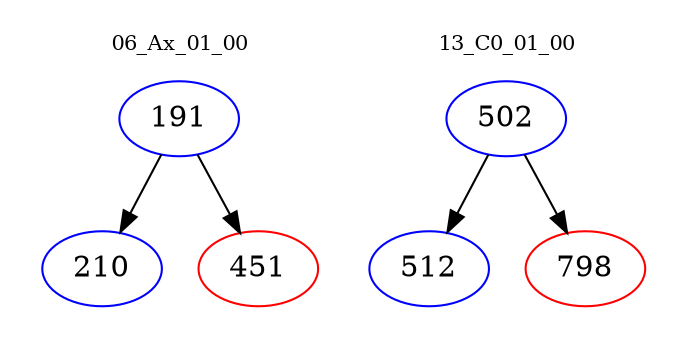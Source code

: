 digraph{
subgraph cluster_0 {
color = white
label = "06_Ax_01_00";
fontsize=10;
T0_191 [label="191", color="blue"]
T0_191 -> T0_210 [color="black"]
T0_210 [label="210", color="blue"]
T0_191 -> T0_451 [color="black"]
T0_451 [label="451", color="red"]
}
subgraph cluster_1 {
color = white
label = "13_C0_01_00";
fontsize=10;
T1_502 [label="502", color="blue"]
T1_502 -> T1_512 [color="black"]
T1_512 [label="512", color="blue"]
T1_502 -> T1_798 [color="black"]
T1_798 [label="798", color="red"]
}
}
